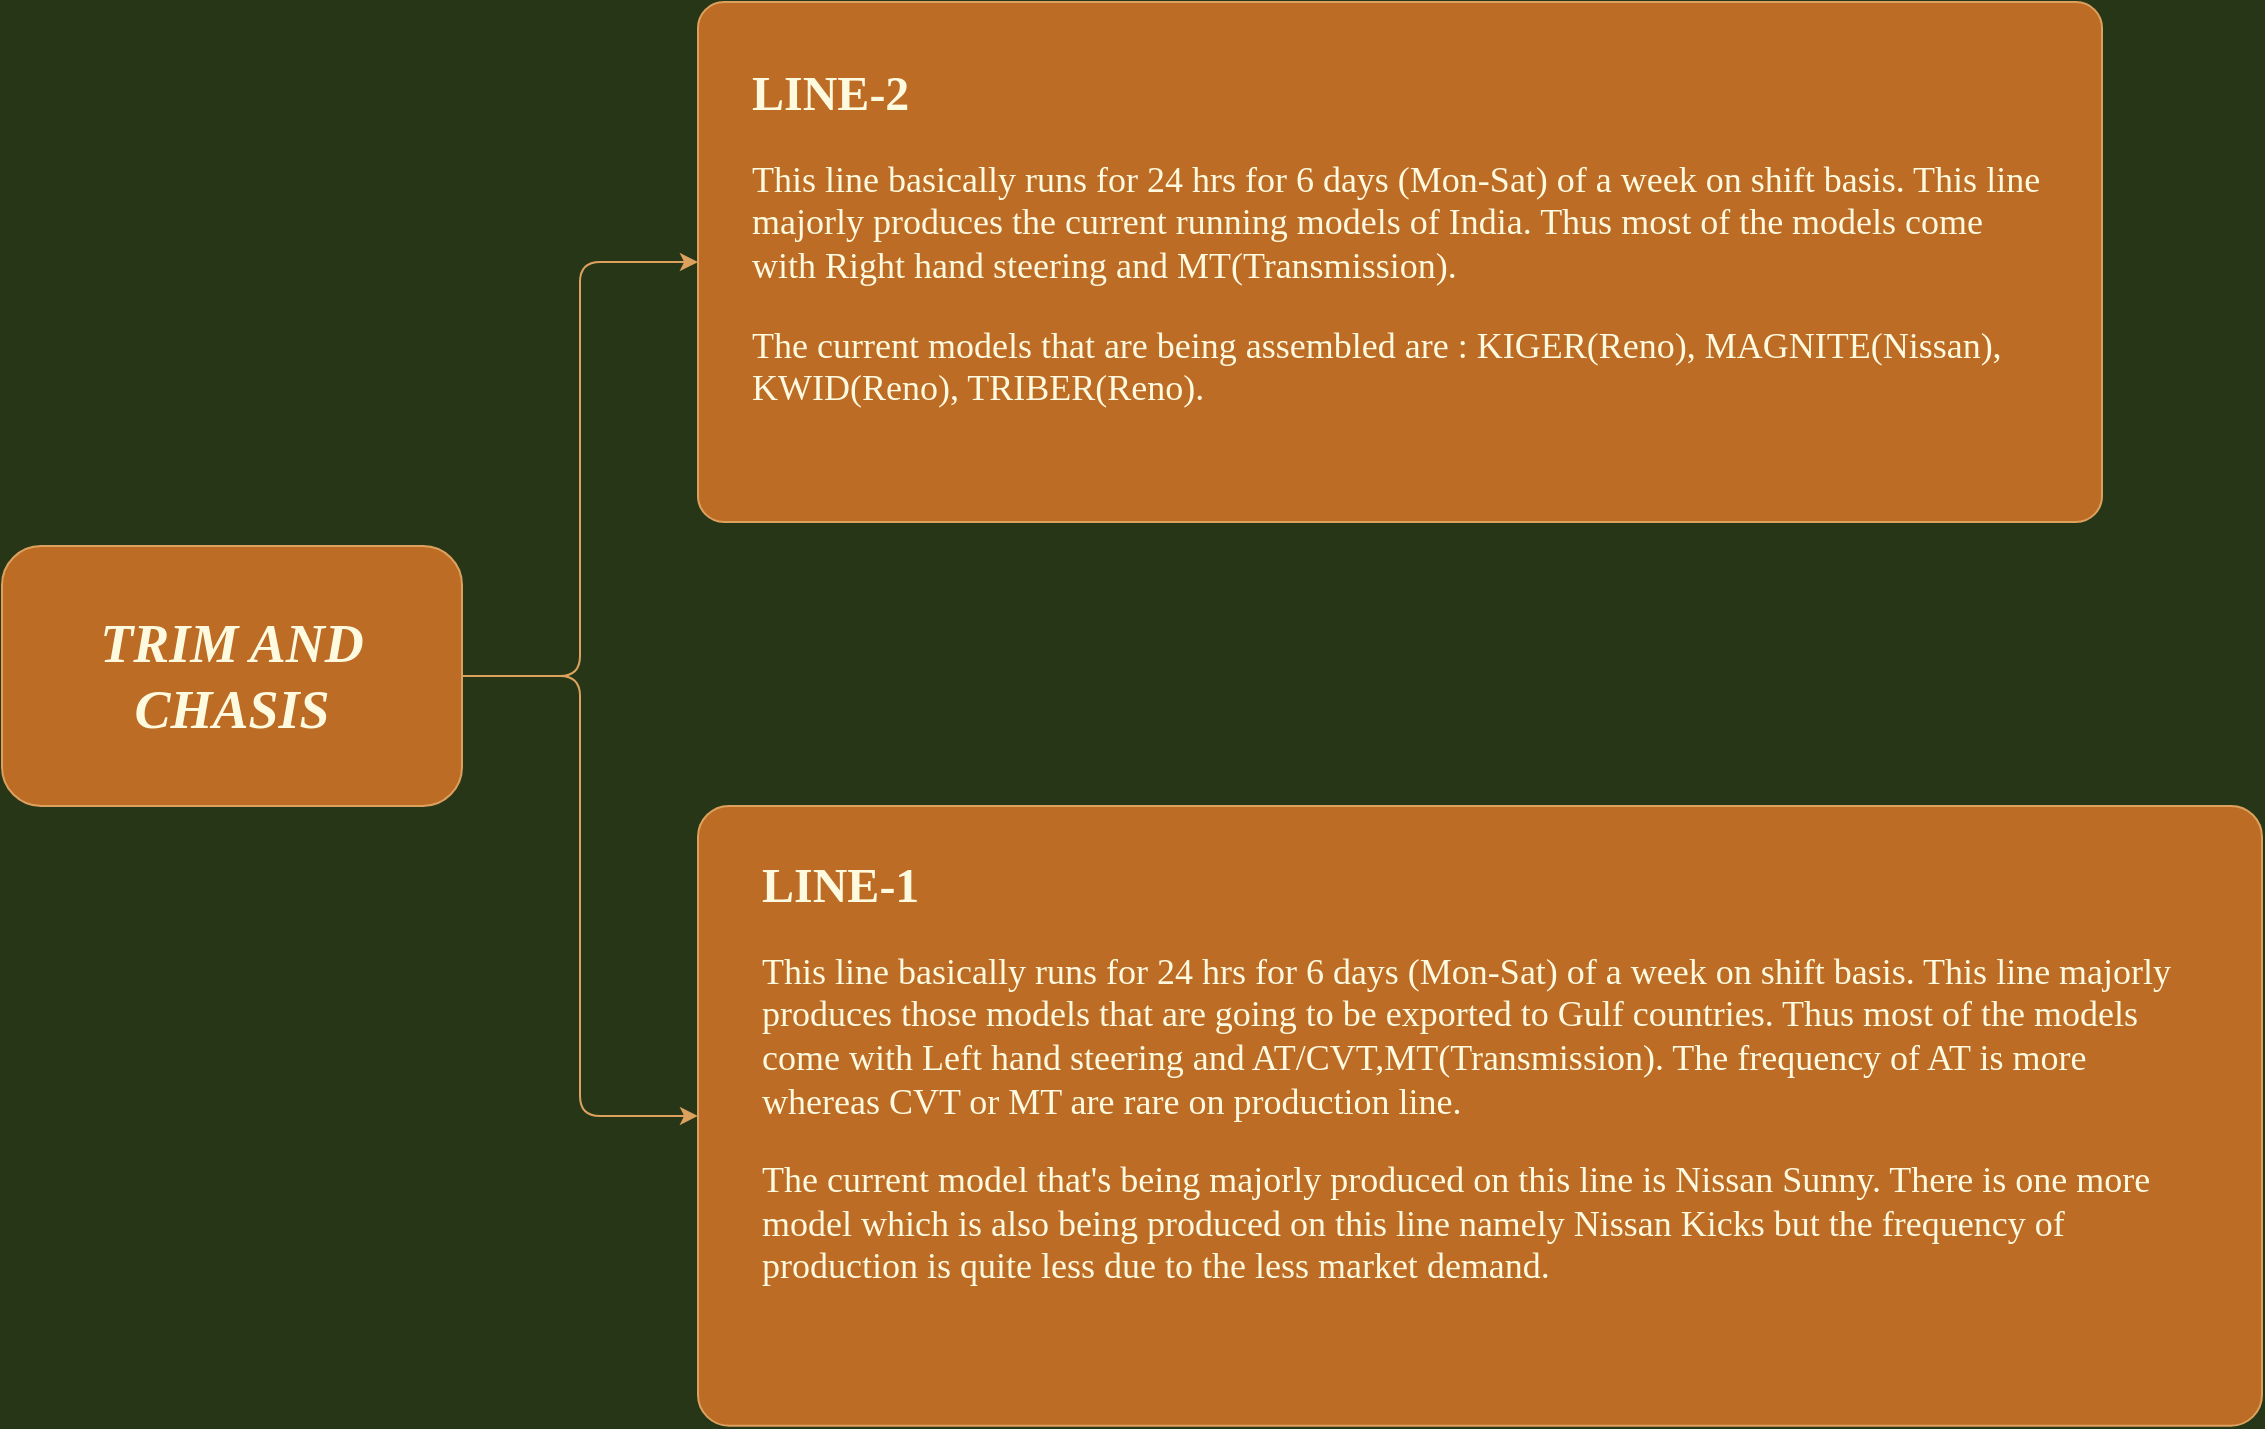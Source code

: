 <mxfile version="20.1.1" type="github">
  <diagram id="kjUDZpOvQP8PrO5IYgjl" name="Page-1">
    <mxGraphModel dx="1564" dy="944" grid="1" gridSize="10" guides="1" tooltips="1" connect="1" arrows="1" fold="1" page="1" pageScale="1" pageWidth="2336" pageHeight="1654" background="#283618" math="0" shadow="0">
      <root>
        <mxCell id="0" />
        <mxCell id="1" parent="0" />
        <mxCell id="PfKXN4zF9VYR8oxulreC-7" value="" style="rounded=1;whiteSpace=wrap;html=1;sketch=0;fontFamily=Verdana;fontColor=#FEFAE0;strokeColor=#DDA15E;fillColor=#BC6C25;arcSize=5;" vertex="1" parent="1">
          <mxGeometry x="1188" y="490" width="702" height="260" as="geometry" />
        </mxCell>
        <mxCell id="PfKXN4zF9VYR8oxulreC-10" style="edgeStyle=orthogonalEdgeStyle;curved=0;rounded=1;sketch=0;orthogonalLoop=1;jettySize=auto;html=1;entryX=0;entryY=0.5;entryDx=0;entryDy=0;fontFamily=Verdana;fontSize=13;fontColor=#FEFAE0;strokeColor=#DDA15E;fillColor=#BC6C25;" edge="1" parent="1" source="PfKXN4zF9VYR8oxulreC-1" target="PfKXN4zF9VYR8oxulreC-7">
          <mxGeometry relative="1" as="geometry" />
        </mxCell>
        <mxCell id="PfKXN4zF9VYR8oxulreC-14" style="edgeStyle=orthogonalEdgeStyle;curved=0;rounded=1;sketch=0;orthogonalLoop=1;jettySize=auto;html=1;exitX=1;exitY=0.5;exitDx=0;exitDy=0;fontFamily=Verdana;fontSize=13;fontColor=#FEFAE0;strokeColor=#DDA15E;fillColor=#BC6C25;" edge="1" parent="1" source="PfKXN4zF9VYR8oxulreC-1" target="PfKXN4zF9VYR8oxulreC-12">
          <mxGeometry relative="1" as="geometry" />
        </mxCell>
        <mxCell id="PfKXN4zF9VYR8oxulreC-1" value="&lt;b&gt;&lt;font size=&quot;1&quot; face=&quot;Verdana&quot;&gt;&lt;i style=&quot;font-size: 27px;&quot;&gt;TRIM AND CHASIS&lt;/i&gt;&lt;/font&gt;&lt;/b&gt;" style="rounded=1;whiteSpace=wrap;html=1;sketch=0;fontColor=#FEFAE0;strokeColor=#DDA15E;fillColor=#BC6C25;" vertex="1" parent="1">
          <mxGeometry x="840" y="762" width="230" height="130" as="geometry" />
        </mxCell>
        <mxCell id="PfKXN4zF9VYR8oxulreC-6" value="&lt;h1&gt;LINE-2&lt;/h1&gt;&lt;p style=&quot;font-size: 18px;&quot;&gt;&lt;font style=&quot;font-size: 18px;&quot;&gt;This line basically runs for 24 hrs for 6 days (Mon-Sat) of a week on shift basis. This line majorly produces the current running models of India. Thus most of the models come with Right hand steering and MT(Transmission).&amp;nbsp;&lt;/font&gt;&lt;/p&gt;&lt;p style=&quot;font-size: 18px;&quot;&gt;&lt;font style=&quot;font-size: 18px;&quot;&gt;&lt;font style=&quot;font-size: 18px;&quot;&gt;The current models that are being assembled are :&amp;nbsp;&lt;/font&gt;&lt;span style=&quot;background-color: initial;&quot;&gt;KIGER(Reno), MAGNITE(Nissan), KWID(Reno), TRIBER(Reno).&amp;nbsp;&lt;/span&gt;&lt;/font&gt;&lt;/p&gt;" style="text;html=1;strokeColor=none;fillColor=none;spacing=5;spacingTop=-20;whiteSpace=wrap;overflow=hidden;rounded=0;sketch=0;fontFamily=Verdana;fontColor=#FEFAE0;" vertex="1" parent="1">
          <mxGeometry x="1209.75" y="515.74" width="658.5" height="208.51" as="geometry" />
        </mxCell>
        <mxCell id="PfKXN4zF9VYR8oxulreC-12" value="" style="rounded=1;whiteSpace=wrap;html=1;sketch=0;fontFamily=Verdana;fontColor=#FEFAE0;strokeColor=#DDA15E;fillColor=#BC6C25;arcSize=5;" vertex="1" parent="1">
          <mxGeometry x="1188" y="892" width="782" height="309.87" as="geometry" />
        </mxCell>
        <mxCell id="PfKXN4zF9VYR8oxulreC-13" value="&lt;h1&gt;LINE-1&lt;/h1&gt;&lt;p style=&quot;font-size: 18px;&quot;&gt;&lt;font style=&quot;font-size: 18px;&quot;&gt;This line basically runs for 24 hrs for 6 days (Mon-Sat) of a week on shift basis. This line majorly produces those models that are going to be exported to Gulf countries. Thus most of the models come with Left hand steering and AT/CVT,MT(Transmission). The frequency of AT is more whereas CVT or MT are rare on production line.&amp;nbsp;&lt;/font&gt;&lt;/p&gt;&lt;p style=&quot;font-size: 18px;&quot;&gt;&lt;font style=&quot;font-size: 18px;&quot;&gt;The current model that&#39;s being majorly produced on this line is Nissan Sunny. There is one more model which is also being produced on this line namely Nissan Kicks but the frequency of production is quite less due to the less market demand.&amp;nbsp;&lt;/font&gt;&lt;/p&gt;" style="text;html=1;strokeColor=none;fillColor=none;spacing=5;spacingTop=-20;whiteSpace=wrap;overflow=hidden;rounded=0;sketch=0;fontFamily=Verdana;fontColor=#FEFAE0;" vertex="1" parent="1">
          <mxGeometry x="1214.72" y="912.18" width="728.56" height="269.51" as="geometry" />
        </mxCell>
      </root>
    </mxGraphModel>
  </diagram>
</mxfile>
